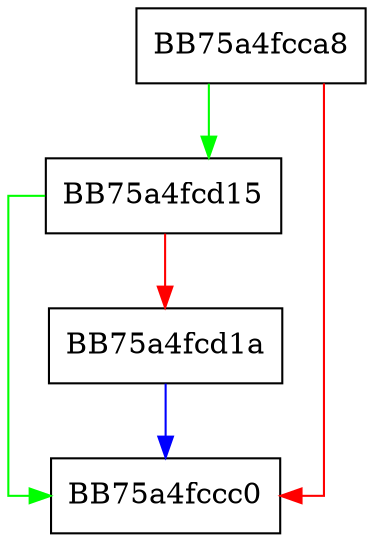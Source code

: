 digraph InstallCodeWrapperCode {
  node [shape="box"];
  graph [splines=ortho];
  BB75a4fcca8 -> BB75a4fcd15 [color="green"];
  BB75a4fcca8 -> BB75a4fccc0 [color="red"];
  BB75a4fcd15 -> BB75a4fccc0 [color="green"];
  BB75a4fcd15 -> BB75a4fcd1a [color="red"];
  BB75a4fcd1a -> BB75a4fccc0 [color="blue"];
}
